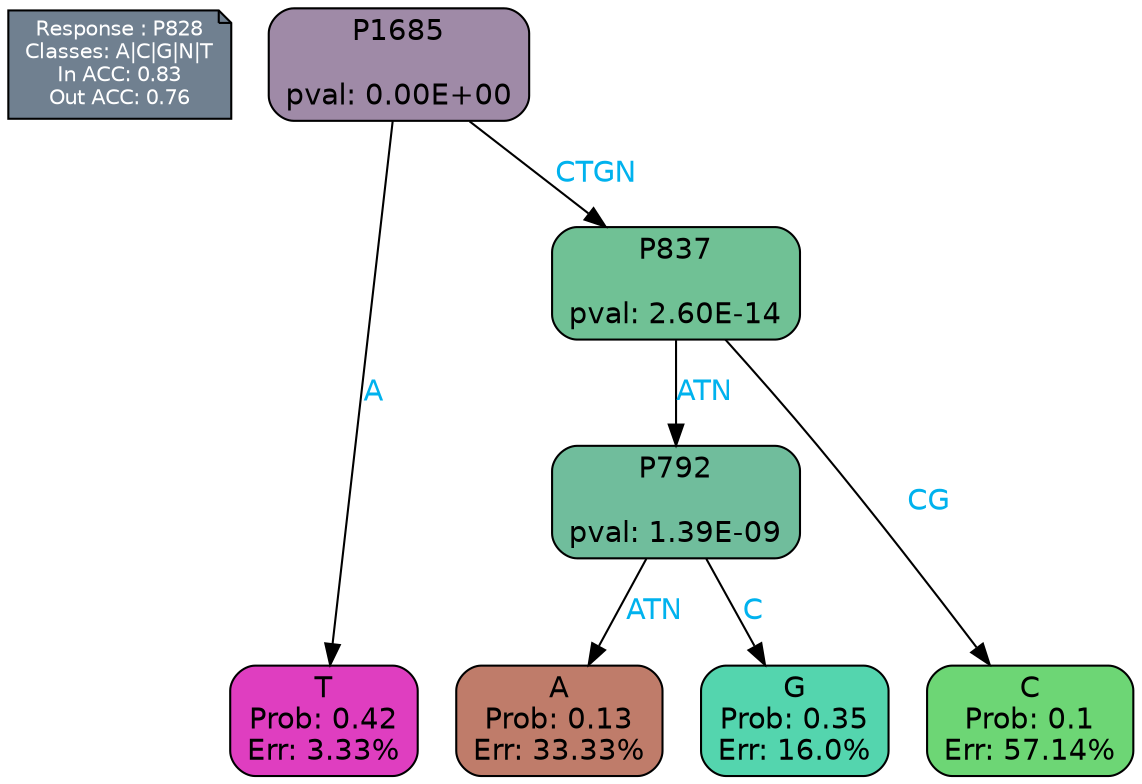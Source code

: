 digraph Tree {
node [shape=box, style="filled, rounded", color="black", fontname=helvetica] ;
graph [ranksep=equally, splines=polylines, bgcolor=transparent, dpi=600] ;
edge [fontname=helvetica] ;
LEGEND [label="Response : P828
Classes: A|C|G|N|T
In ACC: 0.83
Out ACC: 0.76
",shape=note,align=left,style=filled,fillcolor="slategray",fontcolor="white",fontsize=10];1 [label="P1685

pval: 0.00E+00", fillcolor="#9f8aa7"] ;
2 [label="T
Prob: 0.42
Err: 3.33%", fillcolor="#df3ec0"] ;
3 [label="P837

pval: 2.60E-14", fillcolor="#70c195"] ;
4 [label="P792

pval: 1.39E-09", fillcolor="#70bd9c"] ;
5 [label="A
Prob: 0.13
Err: 33.33%", fillcolor="#bf7c6a"] ;
6 [label="G
Prob: 0.35
Err: 16.0%", fillcolor="#54d5ae"] ;
7 [label="C
Prob: 0.1
Err: 57.14%", fillcolor="#6dd675"] ;
1 -> 2 [label="A",fontcolor=deepskyblue2] ;
1 -> 3 [label="CTGN",fontcolor=deepskyblue2] ;
3 -> 4 [label="ATN",fontcolor=deepskyblue2] ;
3 -> 7 [label="CG",fontcolor=deepskyblue2] ;
4 -> 5 [label="ATN",fontcolor=deepskyblue2] ;
4 -> 6 [label="C",fontcolor=deepskyblue2] ;
{rank = same; 2;5;6;7;}{rank = same; LEGEND;1;}}